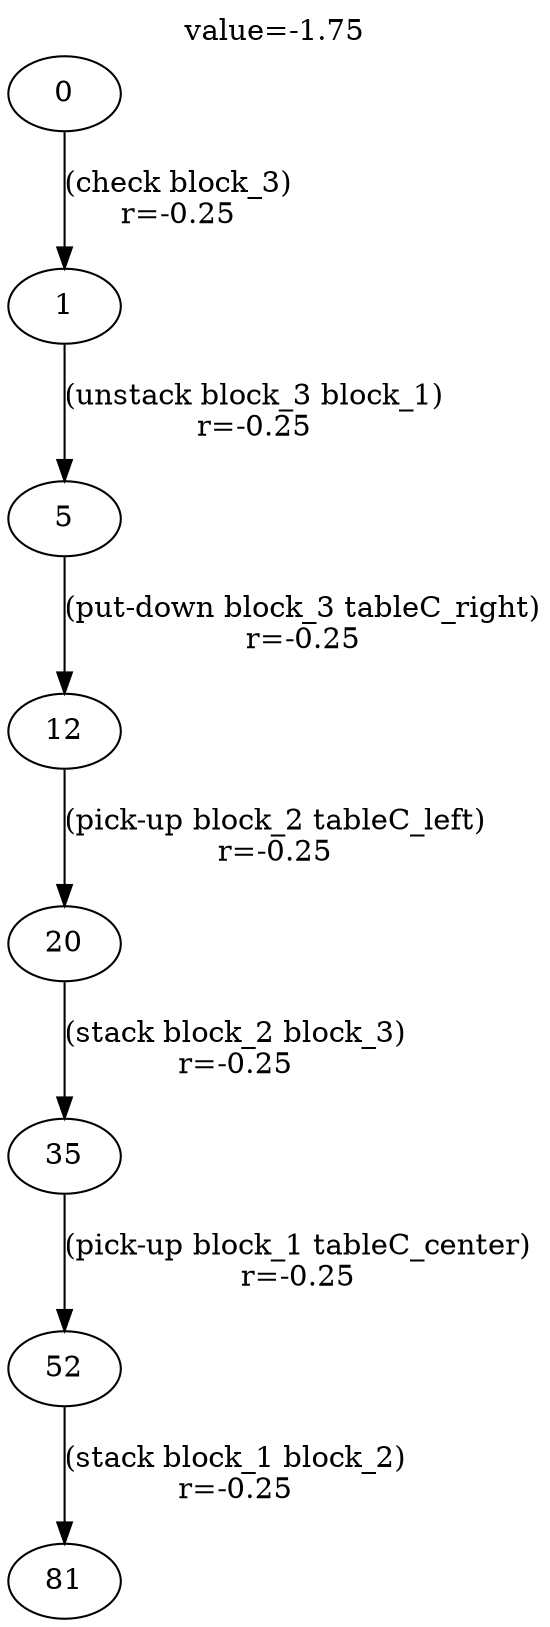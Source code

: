 digraph g{
label="value=-1.75"
labelloc=top
0->1 [ label="(check block_3)
r=-0.25" ];
1->5 [ label="(unstack block_3 block_1)
r=-0.25" ];
5->12 [ label="(put-down block_3 tableC_right)
r=-0.25" ];
12->20 [ label="(pick-up block_2 tableC_left)
r=-0.25" ];
20->35 [ label="(stack block_2 block_3)
r=-0.25" ];
35->52 [ label="(pick-up block_1 tableC_center)
r=-0.25" ];
52->81 [ label="(stack block_1 block_2)
r=-0.25" ];
}
